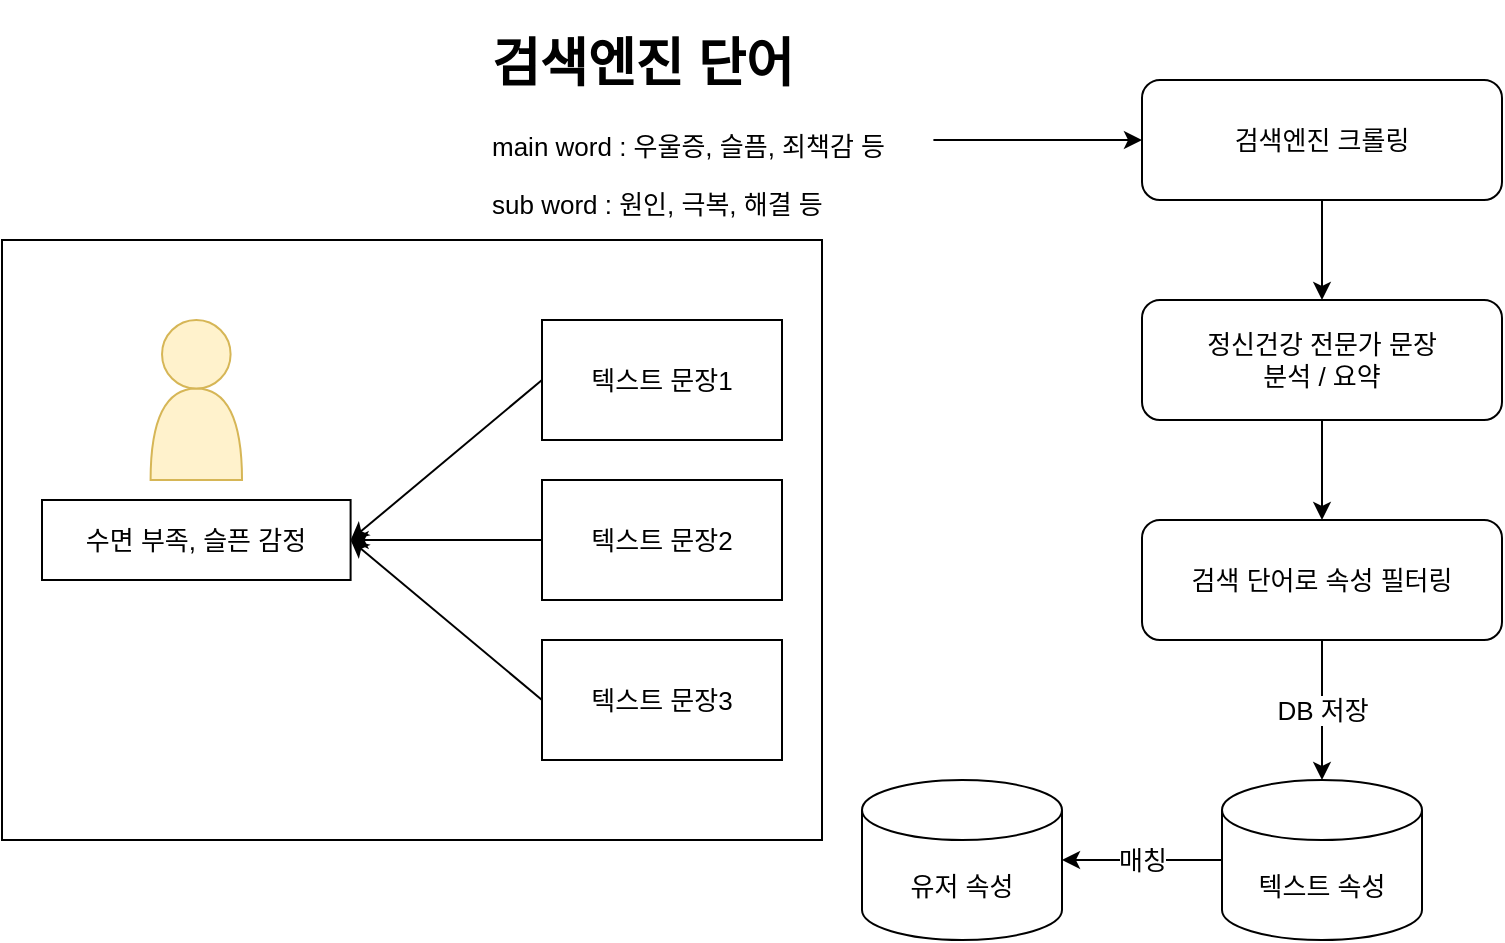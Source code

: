 <mxfile pages="2">
    <diagram id="R70qVj5kF1_F3f0KhVYe" name="Page-6">
        <mxGraphModel dx="1108" dy="834" grid="1" gridSize="10" guides="1" tooltips="1" connect="1" arrows="1" fold="1" page="1" pageScale="1" pageWidth="827" pageHeight="1169" math="0" shadow="0">
            <root>
                <mxCell id="6gl6-LZCwHtOhdrqQ01O-0"/>
                <mxCell id="6gl6-LZCwHtOhdrqQ01O-1" parent="6gl6-LZCwHtOhdrqQ01O-0"/>
                <mxCell id="3RIO-5P5sYzCu61GFIjn-25" value="" style="rounded=0;whiteSpace=wrap;html=1;fontSize=13;" vertex="1" parent="6gl6-LZCwHtOhdrqQ01O-1">
                    <mxGeometry y="190" width="410" height="300" as="geometry"/>
                </mxCell>
                <mxCell id="3RIO-5P5sYzCu61GFIjn-20" style="edgeStyle=none;html=1;exitX=0;exitY=0.5;exitDx=0;exitDy=0;entryX=1;entryY=0.5;entryDx=0;entryDy=0;fontSize=13;" edge="1" parent="6gl6-LZCwHtOhdrqQ01O-1" source="6gl6-LZCwHtOhdrqQ01O-25" target="3RIO-5P5sYzCu61GFIjn-0">
                    <mxGeometry relative="1" as="geometry"/>
                </mxCell>
                <mxCell id="6gl6-LZCwHtOhdrqQ01O-25" value="텍스트 문장1" style="rounded=0;whiteSpace=wrap;html=1;fontSize=13;" parent="6gl6-LZCwHtOhdrqQ01O-1" vertex="1">
                    <mxGeometry x="270" y="230" width="120" height="60" as="geometry"/>
                </mxCell>
                <mxCell id="3RIO-5P5sYzCu61GFIjn-1" value="" style="group" vertex="1" connectable="0" parent="6gl6-LZCwHtOhdrqQ01O-1">
                    <mxGeometry x="20" y="230" width="154.3" height="130" as="geometry"/>
                </mxCell>
                <mxCell id="6gl6-LZCwHtOhdrqQ01O-21" value="" style="group" parent="3RIO-5P5sYzCu61GFIjn-1" vertex="1" connectable="0">
                    <mxGeometry x="54.3" width="45.71" height="80" as="geometry"/>
                </mxCell>
                <mxCell id="6gl6-LZCwHtOhdrqQ01O-22" value="" style="shape=or;whiteSpace=wrap;html=1;fontSize=13;rotation=-90;fillColor=#fff2cc;strokeColor=#d6b656;" parent="6gl6-LZCwHtOhdrqQ01O-21" vertex="1">
                    <mxGeometry y="34.286" width="45.71" height="45.714" as="geometry"/>
                </mxCell>
                <mxCell id="6gl6-LZCwHtOhdrqQ01O-23" value="" style="ellipse;whiteSpace=wrap;html=1;aspect=fixed;fontSize=13;fillColor=#fff2cc;strokeColor=#d6b656;" parent="6gl6-LZCwHtOhdrqQ01O-21" vertex="1">
                    <mxGeometry x="5.714" width="34.282" height="34.282" as="geometry"/>
                </mxCell>
                <mxCell id="3RIO-5P5sYzCu61GFIjn-0" value="수면 부족, 슬픈 감정" style="rounded=0;whiteSpace=wrap;html=1;fontSize=13;" vertex="1" parent="3RIO-5P5sYzCu61GFIjn-1">
                    <mxGeometry y="90" width="154.3" height="40" as="geometry"/>
                </mxCell>
                <mxCell id="3RIO-5P5sYzCu61GFIjn-21" style="edgeStyle=none;html=1;exitX=0;exitY=0.5;exitDx=0;exitDy=0;fontSize=13;entryX=1;entryY=0.5;entryDx=0;entryDy=0;" edge="1" parent="6gl6-LZCwHtOhdrqQ01O-1" source="3RIO-5P5sYzCu61GFIjn-2" target="3RIO-5P5sYzCu61GFIjn-0">
                    <mxGeometry relative="1" as="geometry">
                        <mxPoint x="180" y="400" as="targetPoint"/>
                    </mxGeometry>
                </mxCell>
                <mxCell id="3RIO-5P5sYzCu61GFIjn-2" value="텍스트 문장2" style="rounded=0;whiteSpace=wrap;html=1;fontSize=13;" vertex="1" parent="6gl6-LZCwHtOhdrqQ01O-1">
                    <mxGeometry x="270" y="310" width="120" height="60" as="geometry"/>
                </mxCell>
                <mxCell id="3RIO-5P5sYzCu61GFIjn-22" style="edgeStyle=none;html=1;exitX=0;exitY=0.5;exitDx=0;exitDy=0;fontSize=13;entryX=1;entryY=0.5;entryDx=0;entryDy=0;" edge="1" parent="6gl6-LZCwHtOhdrqQ01O-1" source="3RIO-5P5sYzCu61GFIjn-3" target="3RIO-5P5sYzCu61GFIjn-0">
                    <mxGeometry relative="1" as="geometry">
                        <mxPoint x="180" y="400" as="targetPoint"/>
                    </mxGeometry>
                </mxCell>
                <mxCell id="3RIO-5P5sYzCu61GFIjn-3" value="텍스트 문장3" style="rounded=0;whiteSpace=wrap;html=1;fontSize=13;" vertex="1" parent="6gl6-LZCwHtOhdrqQ01O-1">
                    <mxGeometry x="270" y="390" width="120" height="60" as="geometry"/>
                </mxCell>
                <mxCell id="3RIO-5P5sYzCu61GFIjn-4" value="유저 속성" style="shape=cylinder3;whiteSpace=wrap;html=1;boundedLbl=1;backgroundOutline=1;size=15;fontSize=13;" vertex="1" parent="6gl6-LZCwHtOhdrqQ01O-1">
                    <mxGeometry x="430" y="460" width="100" height="80" as="geometry"/>
                </mxCell>
                <mxCell id="3RIO-5P5sYzCu61GFIjn-17" value="매칭" style="edgeStyle=none;html=1;exitX=0;exitY=0.5;exitDx=0;exitDy=0;exitPerimeter=0;entryX=1;entryY=0.5;entryDx=0;entryDy=0;entryPerimeter=0;fontSize=13;" edge="1" parent="6gl6-LZCwHtOhdrqQ01O-1" source="3RIO-5P5sYzCu61GFIjn-5" target="3RIO-5P5sYzCu61GFIjn-4">
                    <mxGeometry relative="1" as="geometry"/>
                </mxCell>
                <mxCell id="3RIO-5P5sYzCu61GFIjn-5" value="텍스트 속성" style="shape=cylinder3;whiteSpace=wrap;html=1;boundedLbl=1;backgroundOutline=1;size=15;fontSize=13;" vertex="1" parent="6gl6-LZCwHtOhdrqQ01O-1">
                    <mxGeometry x="610" y="460" width="100" height="80" as="geometry"/>
                </mxCell>
                <mxCell id="3RIO-5P5sYzCu61GFIjn-11" style="edgeStyle=none;html=1;exitX=0.5;exitY=1;exitDx=0;exitDy=0;entryX=0.5;entryY=0;entryDx=0;entryDy=0;fontSize=13;" edge="1" parent="6gl6-LZCwHtOhdrqQ01O-1" source="3RIO-5P5sYzCu61GFIjn-9" target="3RIO-5P5sYzCu61GFIjn-10">
                    <mxGeometry relative="1" as="geometry"/>
                </mxCell>
                <mxCell id="3RIO-5P5sYzCu61GFIjn-9" value="검색엔진 크롤링" style="rounded=1;whiteSpace=wrap;html=1;fontSize=13;" vertex="1" parent="6gl6-LZCwHtOhdrqQ01O-1">
                    <mxGeometry x="570" y="110" width="180" height="60" as="geometry"/>
                </mxCell>
                <mxCell id="3RIO-5P5sYzCu61GFIjn-13" style="edgeStyle=none;html=1;exitX=0.5;exitY=1;exitDx=0;exitDy=0;fontSize=13;" edge="1" parent="6gl6-LZCwHtOhdrqQ01O-1" source="3RIO-5P5sYzCu61GFIjn-10" target="3RIO-5P5sYzCu61GFIjn-12">
                    <mxGeometry relative="1" as="geometry"/>
                </mxCell>
                <mxCell id="3RIO-5P5sYzCu61GFIjn-10" value="정신건강 전문가 문장 &lt;br&gt;분석 / 요약" style="rounded=1;whiteSpace=wrap;html=1;fontSize=13;" vertex="1" parent="6gl6-LZCwHtOhdrqQ01O-1">
                    <mxGeometry x="570" y="220" width="180" height="60" as="geometry"/>
                </mxCell>
                <mxCell id="3RIO-5P5sYzCu61GFIjn-16" value="DB 저장" style="edgeStyle=none;html=1;exitX=0.5;exitY=1;exitDx=0;exitDy=0;entryX=0.5;entryY=0;entryDx=0;entryDy=0;entryPerimeter=0;fontSize=13;" edge="1" parent="6gl6-LZCwHtOhdrqQ01O-1" source="3RIO-5P5sYzCu61GFIjn-12" target="3RIO-5P5sYzCu61GFIjn-5">
                    <mxGeometry relative="1" as="geometry"/>
                </mxCell>
                <mxCell id="3RIO-5P5sYzCu61GFIjn-12" value="검색 단어로 속성 필터링" style="rounded=1;whiteSpace=wrap;html=1;fontSize=13;" vertex="1" parent="6gl6-LZCwHtOhdrqQ01O-1">
                    <mxGeometry x="570" y="330" width="180" height="60" as="geometry"/>
                </mxCell>
                <mxCell id="3RIO-5P5sYzCu61GFIjn-15" style="edgeStyle=none;html=1;exitX=1;exitY=0.5;exitDx=0;exitDy=0;entryX=0;entryY=0.5;entryDx=0;entryDy=0;fontSize=13;" edge="1" parent="6gl6-LZCwHtOhdrqQ01O-1" source="3RIO-5P5sYzCu61GFIjn-14" target="3RIO-5P5sYzCu61GFIjn-9">
                    <mxGeometry relative="1" as="geometry"/>
                </mxCell>
                <mxCell id="3RIO-5P5sYzCu61GFIjn-14" value="&lt;h1&gt;검색엔진 단어&lt;/h1&gt;&lt;p&gt;main word : 우울증, 슬픔, 죄책감 등&lt;/p&gt;&lt;p&gt;sub word : 원인, 극복, 해결 등&lt;/p&gt;" style="text;html=1;strokeColor=none;fillColor=none;spacing=5;spacingTop=-20;whiteSpace=wrap;overflow=hidden;rounded=0;fontSize=13;" vertex="1" parent="6gl6-LZCwHtOhdrqQ01O-1">
                    <mxGeometry x="240" y="80" width="225.7" height="120" as="geometry"/>
                </mxCell>
            </root>
        </mxGraphModel>
    </diagram>
    <diagram name="Content_filtering" id="VpsfxK16frbwrLXwCisK">
        <mxGraphModel grid="1" gridSize="10" guides="1" tooltips="1" connect="1" arrows="1" page="0" fold="1" pageScale="1" pageWidth="827" pageHeight="1169" math="0" shadow="0">
            <root>
                <mxCell id="5_EIzrIcCDV5mrhpIdCW-0"/>
                <mxCell id="5_EIzrIcCDV5mrhpIdCW-1" parent="5_EIzrIcCDV5mrhpIdCW-0"/>
                <mxCell id="JzXm4uzDDPx2ZCsJHWN_-3" style="edgeStyle=none;html=1;exitX=0.5;exitY=1;exitDx=0;exitDy=0;fontSize=17;entryX=0.5;entryY=0;entryDx=0;entryDy=0;" edge="1" parent="5_EIzrIcCDV5mrhpIdCW-1" source="5_EIzrIcCDV5mrhpIdCW-5" target="JzXm4uzDDPx2ZCsJHWN_-4">
                    <mxGeometry relative="1" as="geometry">
                        <mxPoint x="210" y="440" as="targetPoint"/>
                    </mxGeometry>
                </mxCell>
                <mxCell id="5_EIzrIcCDV5mrhpIdCW-5" value="컨텐츠1" style="rounded=1;whiteSpace=wrap;html=1;strokeColor=#0D0D0D;fontColor=#0D0D0D;fontSize=13;" parent="5_EIzrIcCDV5mrhpIdCW-1" vertex="1">
                    <mxGeometry x="114" y="340" width="152" height="60" as="geometry"/>
                </mxCell>
                <object label="video_factor" dddd="" id="5_EIzrIcCDV5mrhpIdCW-8">
                    <mxCell style="swimlane;fontStyle=0;childLayout=stackLayout;horizontal=1;startSize=30;horizontalStack=0;resizeParent=1;resizeParentMax=0;resizeLast=0;collapsible=1;marginBottom=0;strokeColor=#0D0D0D;fontColor=#0D0D0D;fontSize=15;" parent="5_EIzrIcCDV5mrhpIdCW-1" vertex="1">
                        <mxGeometry x="666" y="266" width="198.33" height="180" as="geometry">
                            <mxRectangle x="344" y="560" width="100" height="30" as="alternateBounds"/>
                        </mxGeometry>
                    </mxCell>
                </object>
                <mxCell id="5_EIzrIcCDV5mrhpIdCW-9" value="vid(String)" style="text;align=left;verticalAlign=middle;spacingLeft=4;spacingRight=4;overflow=hidden;points=[[0,0.5],[1,0.5]];portConstraint=eastwest;rotatable=0;strokeColor=#0D0D0D;fontColor=#0D0D0D;fontSize=15;" parent="5_EIzrIcCDV5mrhpIdCW-8" vertex="1">
                    <mxGeometry y="30" width="198.33" height="30" as="geometry"/>
                </mxCell>
                <mxCell id="5_EIzrIcCDV5mrhpIdCW-10" value="factor1" style="text;align=left;verticalAlign=middle;spacingLeft=4;spacingRight=4;overflow=hidden;points=[[0,0.5],[1,0.5]];portConstraint=eastwest;rotatable=0;strokeColor=#0D0D0D;fontColor=#0D0D0D;fontSize=15;" parent="5_EIzrIcCDV5mrhpIdCW-8" vertex="1">
                    <mxGeometry y="60" width="198.33" height="30" as="geometry"/>
                </mxCell>
                <mxCell id="5_EIzrIcCDV5mrhpIdCW-12" value="factor3" style="text;align=left;verticalAlign=middle;spacingLeft=4;spacingRight=4;overflow=hidden;points=[[0,0.5],[1,0.5]];portConstraint=eastwest;rotatable=0;strokeColor=#0D0D0D;fontColor=#0D0D0D;fontSize=15;" parent="5_EIzrIcCDV5mrhpIdCW-8" vertex="1">
                    <mxGeometry y="90" width="198.33" height="30" as="geometry"/>
                </mxCell>
                <object label="factor2" play_time="" id="5_EIzrIcCDV5mrhpIdCW-11">
                    <mxCell style="text;align=left;verticalAlign=middle;spacingLeft=4;spacingRight=4;overflow=hidden;points=[[0,0.5],[1,0.5]];portConstraint=eastwest;rotatable=0;strokeColor=#0D0D0D;fontColor=#0D0D0D;fontSize=15;" parent="5_EIzrIcCDV5mrhpIdCW-8" vertex="1">
                        <mxGeometry y="120" width="198.33" height="30" as="geometry"/>
                    </mxCell>
                </object>
                <mxCell id="5_EIzrIcCDV5mrhpIdCW-13" value="factor4...." style="text;strokeColor=none;fillColor=none;align=left;verticalAlign=middle;spacingLeft=4;spacingRight=4;overflow=hidden;points=[[0,0.5],[1,0.5]];portConstraint=eastwest;rotatable=0;fontSize=15;fontColor=#0D0D0D;" parent="5_EIzrIcCDV5mrhpIdCW-8" vertex="1">
                    <mxGeometry y="150" width="198.33" height="30" as="geometry"/>
                </mxCell>
                <mxCell id="5_EIzrIcCDV5mrhpIdCW-16" value="" style="shape=curlyBracket;whiteSpace=wrap;html=1;rounded=1;fontSize=13;" parent="5_EIzrIcCDV5mrhpIdCW-1" vertex="1">
                    <mxGeometry x="606" y="300" width="60" height="140" as="geometry"/>
                </mxCell>
                <mxCell id="5_EIzrIcCDV5mrhpIdCW-3" value="사용자" style="ellipse;whiteSpace=wrap;html=1;strokeColor=#0D0D0D;fontColor=#0D0D0D;fontSize=13;" parent="5_EIzrIcCDV5mrhpIdCW-1" vertex="1">
                    <mxGeometry x="300" y="590" width="120" height="80" as="geometry"/>
                </mxCell>
                <mxCell id="JzXm4uzDDPx2ZCsJHWN_-5" style="edgeStyle=none;html=1;exitX=0.5;exitY=1;exitDx=0;exitDy=0;entryX=0.5;entryY=0;entryDx=0;entryDy=0;fontSize=17;" edge="1" parent="5_EIzrIcCDV5mrhpIdCW-1" source="JzXm4uzDDPx2ZCsJHWN_-1" target="JzXm4uzDDPx2ZCsJHWN_-4">
                    <mxGeometry relative="1" as="geometry"/>
                </mxCell>
                <mxCell id="JzXm4uzDDPx2ZCsJHWN_-1" value="컨텐츠2" style="rounded=1;whiteSpace=wrap;html=1;strokeColor=#0D0D0D;fontColor=#0D0D0D;fontSize=13;" vertex="1" parent="5_EIzrIcCDV5mrhpIdCW-1">
                    <mxGeometry x="284" y="340" width="152" height="60" as="geometry"/>
                </mxCell>
                <mxCell id="JzXm4uzDDPx2ZCsJHWN_-6" style="edgeStyle=none;html=1;exitX=0.5;exitY=1;exitDx=0;exitDy=0;entryX=0.5;entryY=0;entryDx=0;entryDy=0;fontSize=17;" edge="1" parent="5_EIzrIcCDV5mrhpIdCW-1" source="JzXm4uzDDPx2ZCsJHWN_-2" target="JzXm4uzDDPx2ZCsJHWN_-4">
                    <mxGeometry relative="1" as="geometry"/>
                </mxCell>
                <mxCell id="JzXm4uzDDPx2ZCsJHWN_-2" value="컨텐츠3" style="rounded=1;whiteSpace=wrap;html=1;strokeColor=#0D0D0D;fontColor=#0D0D0D;fontSize=13;" vertex="1" parent="5_EIzrIcCDV5mrhpIdCW-1">
                    <mxGeometry x="454" y="340" width="152" height="60" as="geometry"/>
                </mxCell>
                <mxCell id="JzXm4uzDDPx2ZCsJHWN_-7" style="edgeStyle=none;html=1;exitX=0.5;exitY=1;exitDx=0;exitDy=0;entryX=0.5;entryY=0;entryDx=0;entryDy=0;fontSize=17;" edge="1" parent="5_EIzrIcCDV5mrhpIdCW-1" source="JzXm4uzDDPx2ZCsJHWN_-4" target="5_EIzrIcCDV5mrhpIdCW-3">
                    <mxGeometry relative="1" as="geometry"/>
                </mxCell>
                <mxCell id="JzXm4uzDDPx2ZCsJHWN_-4" value="&lt;font style=&quot;font-size: 13px&quot;&gt;속성 유사도 계산&lt;/font&gt;" style="rhombus;whiteSpace=wrap;html=1;fontSize=17;" vertex="1" parent="5_EIzrIcCDV5mrhpIdCW-1">
                    <mxGeometry x="280" y="470" width="160" height="60" as="geometry"/>
                </mxCell>
            </root>
        </mxGraphModel>
    </diagram>
    <diagram id="eZ-yV8eqicl51WyZJ-xb" name="Collecting_favor">
        <mxGraphModel dx="1108" dy="834" grid="1" gridSize="10" guides="1" tooltips="1" connect="1" arrows="1" fold="1" page="0" pageScale="1" pageWidth="827" pageHeight="1169" math="0" shadow="0">
            <root>
                <mxCell id="NY6IZLNCS-ueCv-Cynkw-0"/>
                <mxCell id="NY6IZLNCS-ueCv-Cynkw-1" parent="NY6IZLNCS-ueCv-Cynkw-0"/>
                <mxCell id="MJ54dRB_TprAU0uJIj3x-5" value="영상 재생" style="edgeStyle=none;html=1;exitX=0.5;exitY=1;exitDx=0;exitDy=0;strokeColor=#0D0D0D;fontColor=#0D0D0D;" parent="NY6IZLNCS-ueCv-Cynkw-1" source="MJ54dRB_TprAU0uJIj3x-0" target="MJ54dRB_TprAU0uJIj3x-1" edge="1">
                    <mxGeometry relative="1" as="geometry"/>
                </mxCell>
                <mxCell id="MJ54dRB_TprAU0uJIj3x-0" value="사용자" style="ellipse;whiteSpace=wrap;html=1;strokeColor=#0D0D0D;fontColor=#0D0D0D;fontSize=12;" parent="NY6IZLNCS-ueCv-Cynkw-1" vertex="1">
                    <mxGeometry x="354" y="120" width="120" height="80" as="geometry"/>
                </mxCell>
                <mxCell id="MJ54dRB_TprAU0uJIj3x-4" value="재생정보 수집" style="edgeStyle=none;html=1;exitX=0.5;exitY=1;exitDx=0;exitDy=0;strokeColor=#0D0D0D;fontColor=#0D0D0D;" parent="NY6IZLNCS-ueCv-Cynkw-1" source="MJ54dRB_TprAU0uJIj3x-1" target="MJ54dRB_TprAU0uJIj3x-2" edge="1">
                    <mxGeometry relative="1" as="geometry"/>
                </mxCell>
                <mxCell id="MJ54dRB_TprAU0uJIj3x-1" value="추천 영상" style="rounded=1;whiteSpace=wrap;html=1;strokeColor=#0D0D0D;fontColor=#0D0D0D;fontSize=12;" parent="NY6IZLNCS-ueCv-Cynkw-1" vertex="1">
                    <mxGeometry x="338" y="275" width="152" height="60" as="geometry"/>
                </mxCell>
                <mxCell id="MJ54dRB_TprAU0uJIj3x-12" value="재생 종료 뒤 입력 수행" style="edgeStyle=none;html=1;exitX=0.5;exitY=1;exitDx=0;exitDy=0;entryX=0.5;entryY=0;entryDx=0;entryDy=0;strokeColor=#0D0D0D;fontColor=#0D0D0D;" parent="NY6IZLNCS-ueCv-Cynkw-1" source="MJ54dRB_TprAU0uJIj3x-2" target="MJ54dRB_TprAU0uJIj3x-11" edge="1">
                    <mxGeometry relative="1" as="geometry"/>
                </mxCell>
                <mxCell id="MJ54dRB_TprAU0uJIj3x-2" value="선호 / 비선호" style="rhombus;whiteSpace=wrap;html=1;strokeColor=#0D0D0D;fontColor=#0D0D0D;fontSize=12;" parent="NY6IZLNCS-ueCv-Cynkw-1" vertex="1">
                    <mxGeometry x="328" y="420" width="172" height="60" as="geometry"/>
                </mxCell>
                <object label="user_fav_list" dddd="" id="MJ54dRB_TprAU0uJIj3x-6">
                    <mxCell style="swimlane;fontStyle=0;childLayout=stackLayout;horizontal=1;startSize=30;horizontalStack=0;resizeParent=1;resizeParentMax=0;resizeLast=0;collapsible=1;marginBottom=0;strokeColor=#0D0D0D;fontColor=#0D0D0D;fontSize=15;" parent="NY6IZLNCS-ueCv-Cynkw-1" vertex="1">
                        <mxGeometry x="550" y="495" width="198.33" height="180" as="geometry">
                            <mxRectangle x="344" y="560" width="100" height="30" as="alternateBounds"/>
                        </mxGeometry>
                    </mxCell>
                </object>
                <mxCell id="MJ54dRB_TprAU0uJIj3x-7" value="userID(String)" style="text;align=left;verticalAlign=middle;spacingLeft=4;spacingRight=4;overflow=hidden;points=[[0,0.5],[1,0.5]];portConstraint=eastwest;rotatable=0;strokeColor=#0D0D0D;fontColor=#0D0D0D;fontSize=15;" parent="MJ54dRB_TprAU0uJIj3x-6" vertex="1">
                    <mxGeometry y="30" width="198.33" height="30" as="geometry"/>
                </mxCell>
                <mxCell id="MJ54dRB_TprAU0uJIj3x-8" value="vid(String)" style="text;align=left;verticalAlign=middle;spacingLeft=4;spacingRight=4;overflow=hidden;points=[[0,0.5],[1,0.5]];portConstraint=eastwest;rotatable=0;strokeColor=#0D0D0D;fontColor=#0D0D0D;fontSize=15;" parent="MJ54dRB_TprAU0uJIj3x-6" vertex="1">
                    <mxGeometry y="60" width="198.33" height="30" as="geometry"/>
                </mxCell>
                <object label="isFavorite(Boolean)" play_time="" id="MJ54dRB_TprAU0uJIj3x-9">
                    <mxCell style="text;align=left;verticalAlign=middle;spacingLeft=4;spacingRight=4;overflow=hidden;points=[[0,0.5],[1,0.5]];portConstraint=eastwest;rotatable=0;strokeColor=#0D0D0D;fontColor=#0D0D0D;fontSize=15;" parent="MJ54dRB_TprAU0uJIj3x-6" vertex="1">
                        <mxGeometry y="90" width="198.33" height="30" as="geometry"/>
                    </mxCell>
                </object>
                <mxCell id="MJ54dRB_TprAU0uJIj3x-10" value="playTime(Time)" style="text;align=left;verticalAlign=middle;spacingLeft=4;spacingRight=4;overflow=hidden;points=[[0,0.5],[1,0.5]];portConstraint=eastwest;rotatable=0;strokeColor=#0D0D0D;fontColor=#0D0D0D;fontSize=15;" parent="MJ54dRB_TprAU0uJIj3x-6" vertex="1">
                    <mxGeometry y="120" width="198.33" height="30" as="geometry"/>
                </mxCell>
                <mxCell id="MJ54dRB_TprAU0uJIj3x-15" value="date(Datetime)" style="text;strokeColor=none;fillColor=none;align=left;verticalAlign=middle;spacingLeft=4;spacingRight=4;overflow=hidden;points=[[0,0.5],[1,0.5]];portConstraint=eastwest;rotatable=0;fontSize=15;fontColor=#0D0D0D;" parent="MJ54dRB_TprAU0uJIj3x-6" vertex="1">
                    <mxGeometry y="150" width="198.33" height="30" as="geometry"/>
                </mxCell>
                <mxCell id="MJ54dRB_TprAU0uJIj3x-11" value="총 재생시간 등 DB 입력" style="rounded=0;whiteSpace=wrap;html=1;strokeColor=#0D0D0D;fontColor=#0D0D0D;fontSize=12;" parent="NY6IZLNCS-ueCv-Cynkw-1" vertex="1">
                    <mxGeometry x="338" y="555" width="152" height="60" as="geometry"/>
                </mxCell>
                <mxCell id="MJ54dRB_TprAU0uJIj3x-13" value="사용자의 영상 컨텐츠 선호도 수집 단계" style="text;html=1;align=center;verticalAlign=middle;whiteSpace=wrap;rounded=0;fontSize=17;strokeColor=#0D0D0D;fontColor=#0D0D0D;" parent="NY6IZLNCS-ueCv-Cynkw-1" vertex="1">
                    <mxGeometry x="198" y="40" width="432" height="50" as="geometry"/>
                </mxCell>
                <mxCell id="1" value="" style="shape=curlyBracket;whiteSpace=wrap;html=1;rounded=1;fontSize=13;" parent="NY6IZLNCS-ueCv-Cynkw-1" vertex="1">
                    <mxGeometry x="490" y="525" width="60" height="120" as="geometry"/>
                </mxCell>
            </root>
        </mxGraphModel>
    </diagram>
    <diagram id="TB3yjil6u-Dex92gvljO" name="procedures">
        <mxGraphModel dx="1108" dy="834" grid="1" gridSize="10" guides="1" tooltips="1" connect="1" arrows="1" fold="1" page="1" pageScale="1" pageWidth="827" pageHeight="1169" math="0" shadow="0">
            <root>
                <mxCell id="bMos24WxOWrONuijnHY9-0"/>
                <mxCell id="bMos24WxOWrONuijnHY9-1" parent="bMos24WxOWrONuijnHY9-0"/>
                <mxCell id="XULiB660v4HAL5UA_1EY-0" style="edgeStyle=none;html=1;exitX=0.5;exitY=1;exitDx=0;exitDy=0;entryX=0.5;entryY=0;entryDx=0;entryDy=0;" parent="bMos24WxOWrONuijnHY9-1" source="bMos24WxOWrONuijnHY9-2" target="bMos24WxOWrONuijnHY9-3" edge="1">
                    <mxGeometry relative="1" as="geometry"/>
                </mxCell>
                <mxCell id="bMos24WxOWrONuijnHY9-2" value="텍스트 수집부" style="rounded=1;whiteSpace=wrap;html=1;" parent="bMos24WxOWrONuijnHY9-1" vertex="1">
                    <mxGeometry x="480" y="90" width="320" height="40" as="geometry"/>
                </mxCell>
                <mxCell id="XULiB660v4HAL5UA_1EY-1" style="edgeStyle=none;html=1;exitX=0.5;exitY=1;exitDx=0;exitDy=0;entryX=0.5;entryY=0;entryDx=0;entryDy=0;" parent="bMos24WxOWrONuijnHY9-1" source="bMos24WxOWrONuijnHY9-3" target="bMos24WxOWrONuijnHY9-4" edge="1">
                    <mxGeometry relative="1" as="geometry"/>
                </mxCell>
                <mxCell id="bMos24WxOWrONuijnHY9-3" value="BDI Factor 텍스트 검색" style="rounded=1;whiteSpace=wrap;html=1;" parent="bMos24WxOWrONuijnHY9-1" vertex="1">
                    <mxGeometry x="480" y="170" width="320" height="40" as="geometry"/>
                </mxCell>
                <mxCell id="XULiB660v4HAL5UA_1EY-2" style="edgeStyle=none;html=1;exitX=0.5;exitY=1;exitDx=0;exitDy=0;" parent="bMos24WxOWrONuijnHY9-1" source="bMos24WxOWrONuijnHY9-4" target="bMos24WxOWrONuijnHY9-5" edge="1">
                    <mxGeometry relative="1" as="geometry"/>
                </mxCell>
                <mxCell id="bMos24WxOWrONuijnHY9-4" value="&amp;nbsp;수집된 본문 텍스트 요약 및 재처리" style="rounded=1;whiteSpace=wrap;html=1;" parent="bMos24WxOWrONuijnHY9-1" vertex="1">
                    <mxGeometry x="480" y="250" width="320" height="40" as="geometry"/>
                </mxCell>
                <mxCell id="XULiB660v4HAL5UA_1EY-3" style="edgeStyle=none;html=1;exitX=0.5;exitY=1;exitDx=0;exitDy=0;entryX=0.5;entryY=0;entryDx=0;entryDy=0;" parent="bMos24WxOWrONuijnHY9-1" source="bMos24WxOWrONuijnHY9-5" target="bMos24WxOWrONuijnHY9-6" edge="1">
                    <mxGeometry relative="1" as="geometry"/>
                </mxCell>
                <mxCell id="bMos24WxOWrONuijnHY9-5" value="수집된 텍스트의 심도를 구분" style="rounded=1;whiteSpace=wrap;html=1;" parent="bMos24WxOWrONuijnHY9-1" vertex="1">
                    <mxGeometry x="480" y="330" width="320" height="40" as="geometry"/>
                </mxCell>
                <mxCell id="XULiB660v4HAL5UA_1EY-4" style="edgeStyle=none;html=1;exitX=0.5;exitY=1;exitDx=0;exitDy=0;entryX=0.5;entryY=0;entryDx=0;entryDy=0;" parent="bMos24WxOWrONuijnHY9-1" source="bMos24WxOWrONuijnHY9-6" target="ZnjF1jgX74sz8Mu7Wliv-1" edge="1">
                    <mxGeometry relative="1" as="geometry"/>
                </mxCell>
                <mxCell id="bMos24WxOWrONuijnHY9-6" value="구분된 텍스트를 데이터베이스에 저장" style="rounded=1;whiteSpace=wrap;html=1;" parent="bMos24WxOWrONuijnHY9-1" vertex="1">
                    <mxGeometry x="480" y="410" width="320" height="40" as="geometry"/>
                </mxCell>
                <mxCell id="XULiB660v4HAL5UA_1EY-5" style="edgeStyle=none;html=1;exitX=0.5;exitY=1;exitDx=0;exitDy=0;entryX=0.5;entryY=0;entryDx=0;entryDy=0;" parent="bMos24WxOWrONuijnHY9-1" source="ZnjF1jgX74sz8Mu7Wliv-1" target="ZnjF1jgX74sz8Mu7Wliv-3" edge="1">
                    <mxGeometry relative="1" as="geometry"/>
                </mxCell>
                <mxCell id="ZnjF1jgX74sz8Mu7Wliv-1" value="저장된 텍스트를 사용자에게 부여될 스키마에 맞게 분류" style="rounded=1;whiteSpace=wrap;html=1;" parent="bMos24WxOWrONuijnHY9-1" vertex="1">
                    <mxGeometry x="480" y="490" width="320" height="40" as="geometry"/>
                </mxCell>
                <mxCell id="ZnjF1jgX74sz8Mu7Wliv-3" value="최종 사용자에게 결과를 노출" style="rounded=1;whiteSpace=wrap;html=1;" parent="bMos24WxOWrONuijnHY9-1" vertex="1">
                    <mxGeometry x="480" y="570" width="320" height="40" as="geometry"/>
                </mxCell>
                <mxCell id="XULiB660v4HAL5UA_1EY-6" style="edgeStyle=none;html=1;exitX=0.5;exitY=1;exitDx=0;exitDy=0;entryX=0.5;entryY=0;entryDx=0;entryDy=0;" parent="bMos24WxOWrONuijnHY9-1" source="XULiB660v4HAL5UA_1EY-7" target="XULiB660v4HAL5UA_1EY-9" edge="1">
                    <mxGeometry relative="1" as="geometry"/>
                </mxCell>
                <mxCell id="XULiB660v4HAL5UA_1EY-7" value="YouTube-Data-API-V3" style="rounded=1;whiteSpace=wrap;html=1;" parent="bMos24WxOWrONuijnHY9-1" vertex="1">
                    <mxGeometry x="860" y="90" width="320" height="40" as="geometry"/>
                </mxCell>
                <mxCell id="XULiB660v4HAL5UA_1EY-8" style="edgeStyle=none;html=1;exitX=0.5;exitY=1;exitDx=0;exitDy=0;entryX=0.5;entryY=0;entryDx=0;entryDy=0;" parent="bMos24WxOWrONuijnHY9-1" source="XULiB660v4HAL5UA_1EY-9" target="XULiB660v4HAL5UA_1EY-11" edge="1">
                    <mxGeometry relative="1" as="geometry"/>
                </mxCell>
                <mxCell id="XULiB660v4HAL5UA_1EY-9" value="BDI Factor 텍스트 검색" style="rounded=1;whiteSpace=wrap;html=1;" parent="bMos24WxOWrONuijnHY9-1" vertex="1">
                    <mxGeometry x="860" y="170" width="320" height="40" as="geometry"/>
                </mxCell>
                <mxCell id="XULiB660v4HAL5UA_1EY-10" style="edgeStyle=none;html=1;exitX=0.5;exitY=1;exitDx=0;exitDy=0;" parent="bMos24WxOWrONuijnHY9-1" source="XULiB660v4HAL5UA_1EY-11" target="XULiB660v4HAL5UA_1EY-13" edge="1">
                    <mxGeometry relative="1" as="geometry"/>
                </mxCell>
                <mxCell id="XULiB660v4HAL5UA_1EY-11" value="검색된 비디오 링크의 meta-data 추출하여 수집" style="rounded=1;whiteSpace=wrap;html=1;" parent="bMos24WxOWrONuijnHY9-1" vertex="1">
                    <mxGeometry x="860" y="250" width="320" height="40" as="geometry"/>
                </mxCell>
                <mxCell id="XULiB660v4HAL5UA_1EY-12" style="edgeStyle=none;html=1;exitX=0.5;exitY=1;exitDx=0;exitDy=0;entryX=0.5;entryY=0;entryDx=0;entryDy=0;" parent="bMos24WxOWrONuijnHY9-1" source="XULiB660v4HAL5UA_1EY-13" target="XULiB660v4HAL5UA_1EY-15" edge="1">
                    <mxGeometry relative="1" as="geometry"/>
                </mxCell>
                <mxCell id="XULiB660v4HAL5UA_1EY-13" value="치료, 명상 관련된 컨텐츠 외 필터링" style="rounded=1;whiteSpace=wrap;html=1;" parent="bMos24WxOWrONuijnHY9-1" vertex="1">
                    <mxGeometry x="860" y="330" width="320" height="40" as="geometry"/>
                </mxCell>
                <mxCell id="XULiB660v4HAL5UA_1EY-14" style="edgeStyle=none;html=1;exitX=0.5;exitY=1;exitDx=0;exitDy=0;entryX=0.5;entryY=0;entryDx=0;entryDy=0;" parent="bMos24WxOWrONuijnHY9-1" source="XULiB660v4HAL5UA_1EY-15" target="XULiB660v4HAL5UA_1EY-17" edge="1">
                    <mxGeometry relative="1" as="geometry"/>
                </mxCell>
                <mxCell id="XULiB660v4HAL5UA_1EY-15" value="BDI / 스키마 분류에 따른 잠재적요소 점수 부여" style="rounded=1;whiteSpace=wrap;html=1;" parent="bMos24WxOWrONuijnHY9-1" vertex="1">
                    <mxGeometry x="860" y="410" width="320" height="40" as="geometry"/>
                </mxCell>
                <mxCell id="XULiB660v4HAL5UA_1EY-16" style="edgeStyle=none;html=1;exitX=0.5;exitY=1;exitDx=0;exitDy=0;entryX=0.5;entryY=0;entryDx=0;entryDy=0;" parent="bMos24WxOWrONuijnHY9-1" source="XULiB660v4HAL5UA_1EY-17" target="XULiB660v4HAL5UA_1EY-18" edge="1">
                    <mxGeometry relative="1" as="geometry"/>
                </mxCell>
                <mxCell id="XULiB660v4HAL5UA_1EY-17" value="영상에 부여된 요소와 사용자의 스키마 매칭" style="rounded=1;whiteSpace=wrap;html=1;" parent="bMos24WxOWrONuijnHY9-1" vertex="1">
                    <mxGeometry x="860" y="490" width="320" height="40" as="geometry"/>
                </mxCell>
                <mxCell id="XULiB660v4HAL5UA_1EY-18" value="최종 사용자에게 결과를 노출" style="rounded=1;whiteSpace=wrap;html=1;" parent="bMos24WxOWrONuijnHY9-1" vertex="1">
                    <mxGeometry x="860" y="570" width="320" height="40" as="geometry"/>
                </mxCell>
                <mxCell id="XULiB660v4HAL5UA_1EY-21" value="" style="endArrow=classic;html=1;" parent="bMos24WxOWrONuijnHY9-1" edge="1">
                    <mxGeometry relative="1" as="geometry">
                        <mxPoint x="630" y="350" as="sourcePoint"/>
                        <mxPoint x="790" y="350" as="targetPoint"/>
                    </mxGeometry>
                </mxCell>
                <mxCell id="XULiB660v4HAL5UA_1EY-22" value="Label" style="edgeLabel;resizable=0;html=1;align=center;verticalAlign=middle;" parent="XULiB660v4HAL5UA_1EY-21" connectable="0" vertex="1">
                    <mxGeometry relative="1" as="geometry"/>
                </mxCell>
                <mxCell id="XULiB660v4HAL5UA_1EY-23" value="Source" style="edgeLabel;resizable=0;html=1;align=left;verticalAlign=bottom;" parent="XULiB660v4HAL5UA_1EY-21" connectable="0" vertex="1">
                    <mxGeometry x="-1" relative="1" as="geometry"/>
                </mxCell>
            </root>
        </mxGraphModel>
    </diagram>
    <diagram id="cieSp7k0KAqqU4Du3nbB" name="storing event">
        <mxGraphModel dx="1197" dy="582" grid="1" gridSize="10" guides="1" tooltips="1" connect="1" arrows="1" fold="1" page="1" pageScale="1" pageWidth="827" pageHeight="1169" math="0" shadow="0">
            <root>
                <mxCell id="vTgRB9y0_BQ2h8RjQxYr-0"/>
                <mxCell id="vTgRB9y0_BQ2h8RjQxYr-1" parent="vTgRB9y0_BQ2h8RjQxYr-0"/>
                <mxCell id="BrVodHkuyUCz4AMZHz7_-10" style="edgeStyle=none;html=1;exitX=1;exitY=0.5;exitDx=0;exitDy=0;entryX=0;entryY=0.5;entryDx=0;entryDy=0;" parent="vTgRB9y0_BQ2h8RjQxYr-1" source="BrVodHkuyUCz4AMZHz7_-3" target="BrVodHkuyUCz4AMZHz7_-6" edge="1">
                    <mxGeometry relative="1" as="geometry"/>
                </mxCell>
                <mxCell id="BrVodHkuyUCz4AMZHz7_-3" value="Ratings" style="rhombus;whiteSpace=wrap;html=1;" parent="vTgRB9y0_BQ2h8RjQxYr-1" vertex="1">
                    <mxGeometry x="355.64" y="275" width="124.36" height="50" as="geometry"/>
                </mxCell>
                <mxCell id="BrVodHkuyUCz4AMZHz7_-9" value="Scoring" style="edgeStyle=none;html=1;exitX=1;exitY=0.5;exitDx=0;exitDy=0;" parent="vTgRB9y0_BQ2h8RjQxYr-1" source="BrVodHkuyUCz4AMZHz7_-5" target="BrVodHkuyUCz4AMZHz7_-3" edge="1">
                    <mxGeometry x="0.038" y="10" relative="1" as="geometry">
                        <mxPoint as="offset"/>
                    </mxGeometry>
                </mxCell>
                <mxCell id="BrVodHkuyUCz4AMZHz7_-5" value="Users" style="ellipse;whiteSpace=wrap;html=1;" parent="vTgRB9y0_BQ2h8RjQxYr-1" vertex="1">
                    <mxGeometry x="150" y="280" width="110.773" height="40" as="geometry"/>
                </mxCell>
                <mxCell id="BrVodHkuyUCz4AMZHz7_-26" style="edgeStyle=none;html=1;exitX=0.5;exitY=0;exitDx=0;exitDy=0;entryX=0.5;entryY=0;entryDx=0;entryDy=0;rounded=0;" parent="vTgRB9y0_BQ2h8RjQxYr-1" source="BrVodHkuyUCz4AMZHz7_-6" target="BrVodHkuyUCz4AMZHz7_-5" edge="1">
                    <mxGeometry relative="1" as="geometry">
                        <Array as="points">
                            <mxPoint x="642" y="200"/>
                            <mxPoint x="205" y="200"/>
                        </Array>
                    </mxGeometry>
                </mxCell>
                <mxCell id="BrVodHkuyUCz4AMZHz7_-28" value="Ranking" style="edgeLabel;html=1;align=center;verticalAlign=middle;resizable=0;points=[];" parent="BrVodHkuyUCz4AMZHz7_-26" vertex="1" connectable="0">
                    <mxGeometry x="0.035" relative="1" as="geometry">
                        <mxPoint x="7" y="-10" as="offset"/>
                    </mxGeometry>
                </mxCell>
                <mxCell id="BrVodHkuyUCz4AMZHz7_-6" value="Videos" style="rounded=0;whiteSpace=wrap;html=1;" parent="vTgRB9y0_BQ2h8RjQxYr-1" vertex="1">
                    <mxGeometry x="590.001" y="280" width="103.85" height="40" as="geometry"/>
                </mxCell>
                <mxCell id="BrVodHkuyUCz4AMZHz7_-11" value="User table with video rating scores" style="swimlane;fontStyle=0;childLayout=stackLayout;horizontal=1;startSize=30;horizontalStack=0;resizeParent=1;resizeParentMax=0;resizeLast=0;collapsible=1;marginBottom=0;" parent="vTgRB9y0_BQ2h8RjQxYr-1" vertex="1">
                    <mxGeometry x="199.23" y="440" width="437.18" height="180" as="geometry"/>
                </mxCell>
                <mxCell id="BrVodHkuyUCz4AMZHz7_-12" value="Users                Video1                Video2                Video3                Video4" style="text;strokeColor=none;fillColor=none;align=left;verticalAlign=middle;spacingLeft=4;spacingRight=4;overflow=hidden;points=[[0,0.5],[1,0.5]];portConstraint=eastwest;rotatable=0;" parent="BrVodHkuyUCz4AMZHz7_-11" vertex="1">
                    <mxGeometry y="30" width="437.18" height="30" as="geometry"/>
                </mxCell>
                <mxCell id="BrVodHkuyUCz4AMZHz7_-13" value="User1                    2                                                    4                          0" style="text;strokeColor=none;fillColor=none;align=left;verticalAlign=middle;spacingLeft=4;spacingRight=4;overflow=hidden;points=[[0,0.5],[1,0.5]];portConstraint=eastwest;rotatable=0;" parent="BrVodHkuyUCz4AMZHz7_-11" vertex="1">
                    <mxGeometry y="60" width="437.18" height="30" as="geometry"/>
                </mxCell>
                <object label="User2                  1.5                       2                                                      4" dd="22" id="BrVodHkuyUCz4AMZHz7_-14">
                    <mxCell style="text;strokeColor=none;fillColor=none;align=left;verticalAlign=middle;spacingLeft=4;spacingRight=4;overflow=hidden;points=[[0,0.5],[1,0.5]];portConstraint=eastwest;rotatable=0;" parent="BrVodHkuyUCz4AMZHz7_-11" vertex="1">
                        <mxGeometry y="90" width="437.18" height="30" as="geometry"/>
                    </mxCell>
                </object>
                <object label="User3                    3                     2.5                                                      1" dd="22" id="BrVodHkuyUCz4AMZHz7_-15">
                    <mxCell style="text;strokeColor=none;fillColor=none;align=left;verticalAlign=middle;spacingLeft=4;spacingRight=4;overflow=hidden;points=[[0,0.5],[1,0.5]];portConstraint=eastwest;rotatable=0;" parent="BrVodHkuyUCz4AMZHz7_-11" vertex="1">
                        <mxGeometry y="120" width="437.18" height="30" as="geometry"/>
                    </mxCell>
                </object>
                <object label="User4                    0                        4                          2                          5" dd="22" id="BrVodHkuyUCz4AMZHz7_-16">
                    <mxCell style="text;strokeColor=none;fillColor=none;align=left;verticalAlign=middle;spacingLeft=4;spacingRight=4;overflow=hidden;points=[[0,0.5],[1,0.5]];portConstraint=eastwest;rotatable=0;" parent="BrVodHkuyUCz4AMZHz7_-11" vertex="1">
                        <mxGeometry y="150" width="437.18" height="30" as="geometry"/>
                    </mxCell>
                </object>
                <mxCell id="BrVodHkuyUCz4AMZHz7_-18" value="" style="endArrow=none;html=1;exitX=0;exitY=1.044;exitDx=0;exitDy=0;exitPerimeter=0;entryX=1.003;entryY=1.044;entryDx=0;entryDy=0;entryPerimeter=0;" parent="BrVodHkuyUCz4AMZHz7_-11" source="BrVodHkuyUCz4AMZHz7_-12" target="BrVodHkuyUCz4AMZHz7_-12" edge="1">
                    <mxGeometry width="50" height="50" relative="1" as="geometry">
                        <mxPoint x="260.77" y="60" as="sourcePoint"/>
                        <mxPoint x="310.77" y="10" as="targetPoint"/>
                    </mxGeometry>
                </mxCell>
                <mxCell id="BrVodHkuyUCz4AMZHz7_-17" value="" style="shape=flexArrow;endArrow=classic;html=1;entryX=0.5;entryY=0;entryDx=0;entryDy=0;exitX=0.5;exitY=1;exitDx=0;exitDy=0;" parent="vTgRB9y0_BQ2h8RjQxYr-1" source="BrVodHkuyUCz4AMZHz7_-3" target="BrVodHkuyUCz4AMZHz7_-11" edge="1">
                    <mxGeometry width="50" height="50" relative="1" as="geometry">
                        <mxPoint x="387.97" y="390" as="sourcePoint"/>
                        <mxPoint x="437.97" y="340" as="targetPoint"/>
                    </mxGeometry>
                </mxCell>
                <mxCell id="BrVodHkuyUCz4AMZHz7_-29" value="Storing" style="edgeLabel;html=1;align=center;verticalAlign=middle;resizable=0;points=[];" parent="BrVodHkuyUCz4AMZHz7_-17" vertex="1" connectable="0">
                    <mxGeometry x="-0.197" y="-7" relative="1" as="geometry">
                        <mxPoint x="-21" as="offset"/>
                    </mxGeometry>
                </mxCell>
                <mxCell id="BrVodHkuyUCz4AMZHz7_-19" value="" style="endArrow=none;html=1;entryX=0.13;entryY=-0.002;entryDx=0;entryDy=0;entryPerimeter=0;" parent="vTgRB9y0_BQ2h8RjQxYr-1" target="BrVodHkuyUCz4AMZHz7_-12" edge="1">
                    <mxGeometry width="50" height="50" relative="1" as="geometry">
                        <mxPoint x="256" y="620" as="sourcePoint"/>
                        <mxPoint x="510" y="450" as="targetPoint"/>
                    </mxGeometry>
                </mxCell>
            </root>
        </mxGraphModel>
    </diagram>
    <diagram id="blyl7Wpzs94vMlhsOoYF" name="recommendation-plan">
        <mxGraphModel dx="1108" dy="834" grid="1" gridSize="10" guides="1" tooltips="1" connect="1" arrows="1" fold="1" page="1" pageScale="1" pageWidth="827" pageHeight="1169" math="0" shadow="0">
            <root>
                <mxCell id="WjQbx4GsT-di7SJeu1aI-0"/>
                <mxCell id="WjQbx4GsT-di7SJeu1aI-1" parent="WjQbx4GsT-di7SJeu1aI-0"/>
                <mxCell id="TOc60zCAE1sE-oHS_IKN-0" value="User" style="ellipse;whiteSpace=wrap;html=1;" parent="WjQbx4GsT-di7SJeu1aI-1" vertex="1">
                    <mxGeometry x="344.61" y="380" width="110.773" height="40" as="geometry"/>
                </mxCell>
                <mxCell id="edUXZDzwjAEuRsUJy5wX-0" value="Web contents" style="rounded=1;whiteSpace=wrap;html=1;" parent="WjQbx4GsT-di7SJeu1aI-1" vertex="1">
                    <mxGeometry x="145" y="370" width="100" height="50" as="geometry"/>
                </mxCell>
                <mxCell id="edUXZDzwjAEuRsUJy5wX-23" value="recommendation list" style="edgeStyle=none;rounded=0;html=1;exitX=0.5;exitY=1;exitDx=0;exitDy=0;exitPerimeter=0;entryX=0.5;entryY=0;entryDx=0;entryDy=0;" parent="WjQbx4GsT-di7SJeu1aI-1" source="edUXZDzwjAEuRsUJy5wX-1" target="TOc60zCAE1sE-oHS_IKN-0" edge="1">
                    <mxGeometry relative="1" as="geometry"/>
                </mxCell>
                <mxCell id="edUXZDzwjAEuRsUJy5wX-1" value="DB" style="shape=cylinder3;whiteSpace=wrap;html=1;boundedLbl=1;backgroundOutline=1;size=15;" parent="WjQbx4GsT-di7SJeu1aI-1" vertex="1">
                    <mxGeometry x="370" y="210" width="60" height="80" as="geometry"/>
                </mxCell>
                <mxCell id="edUXZDzwjAEuRsUJy5wX-8" value="Search by keywords" style="edgeStyle=none;rounded=0;html=1;exitX=0.5;exitY=1;exitDx=0;exitDy=0;entryX=0.55;entryY=-0.166;entryDx=0;entryDy=0;entryPerimeter=0;" parent="WjQbx4GsT-di7SJeu1aI-1" source="edUXZDzwjAEuRsUJy5wX-2" target="edUXZDzwjAEuRsUJy5wX-0" edge="1">
                    <mxGeometry relative="1" as="geometry">
                        <mxPoint x="200" y="310" as="targetPoint"/>
                    </mxGeometry>
                </mxCell>
                <mxCell id="edUXZDzwjAEuRsUJy5wX-2" value="&amp;nbsp;BDI Factor key-word" style="rhombus;whiteSpace=wrap;html=1;" parent="WjQbx4GsT-di7SJeu1aI-1" vertex="1">
                    <mxGeometry x="120" y="220" width="160" height="70" as="geometry"/>
                </mxCell>
                <mxCell id="edUXZDzwjAEuRsUJy5wX-9" value="Result Data" style="edgeStyle=none;rounded=0;html=1;exitX=0;exitY=0.5;exitDx=0;exitDy=0;entryX=0;entryY=0.5;entryDx=0;entryDy=0;" parent="WjQbx4GsT-di7SJeu1aI-1" source="edUXZDzwjAEuRsUJy5wX-0" target="edUXZDzwjAEuRsUJy5wX-6" edge="1">
                    <mxGeometry x="0.026" relative="1" as="geometry">
                        <Array as="points">
                            <mxPoint x="60" y="395"/>
                            <mxPoint x="60" y="125"/>
                        </Array>
                        <mxPoint as="offset"/>
                    </mxGeometry>
                </mxCell>
                <mxCell id="edUXZDzwjAEuRsUJy5wX-5" value="Web contents" style="rounded=1;whiteSpace=wrap;html=1;" parent="WjQbx4GsT-di7SJeu1aI-1" vertex="1">
                    <mxGeometry x="155" y="380" width="100" height="50" as="geometry"/>
                </mxCell>
                <mxCell id="edUXZDzwjAEuRsUJy5wX-7" value="Start engine" style="edgeStyle=none;rounded=0;html=1;exitX=0.5;exitY=1;exitDx=0;exitDy=0;entryX=0.5;entryY=0;entryDx=0;entryDy=0;" parent="WjQbx4GsT-di7SJeu1aI-1" source="edUXZDzwjAEuRsUJy5wX-6" target="edUXZDzwjAEuRsUJy5wX-2" edge="1">
                    <mxGeometry relative="1" as="geometry"/>
                </mxCell>
                <mxCell id="edUXZDzwjAEuRsUJy5wX-10" style="edgeStyle=none;rounded=0;html=1;exitX=1;exitY=0.5;exitDx=0;exitDy=0;entryX=0;entryY=0.5;entryDx=0;entryDy=0;entryPerimeter=0;" parent="WjQbx4GsT-di7SJeu1aI-1" source="edUXZDzwjAEuRsUJy5wX-6" target="edUXZDzwjAEuRsUJy5wX-1" edge="1">
                    <mxGeometry relative="1" as="geometry">
                        <mxPoint x="330" y="260" as="targetPoint"/>
                        <Array as="points">
                            <mxPoint x="330" y="125"/>
                            <mxPoint x="330" y="250"/>
                        </Array>
                    </mxGeometry>
                </mxCell>
                <mxCell id="edUXZDzwjAEuRsUJy5wX-6" value="Web Crawling engine" style="rounded=0;whiteSpace=wrap;html=1;" parent="WjQbx4GsT-di7SJeu1aI-1" vertex="1">
                    <mxGeometry x="135" y="100" width="130" height="50" as="geometry"/>
                </mxCell>
                <mxCell id="edUXZDzwjAEuRsUJy5wX-13" value="Search by video caption or title" style="edgeStyle=none;rounded=0;html=1;entryX=0.5;entryY=1;entryDx=0;entryDy=0;exitX=0.5;exitY=0;exitDx=0;exitDy=0;" parent="WjQbx4GsT-di7SJeu1aI-1" source="edUXZDzwjAEuRsUJy5wX-11" edge="1">
                    <mxGeometry relative="1" as="geometry">
                        <mxPoint x="660" y="330" as="sourcePoint"/>
                        <mxPoint x="585" y="290" as="targetPoint"/>
                    </mxGeometry>
                </mxCell>
                <mxCell id="edUXZDzwjAEuRsUJy5wX-17" style="edgeStyle=none;rounded=0;html=1;exitX=0;exitY=0.5;exitDx=0;exitDy=0;entryX=1;entryY=0.5;entryDx=0;entryDy=0;entryPerimeter=0;" parent="WjQbx4GsT-di7SJeu1aI-1" source="edUXZDzwjAEuRsUJy5wX-18" target="edUXZDzwjAEuRsUJy5wX-1" edge="1">
                    <mxGeometry relative="1" as="geometry">
                        <Array as="points">
                            <mxPoint x="470" y="125"/>
                            <mxPoint x="470" y="250"/>
                        </Array>
                    </mxGeometry>
                </mxCell>
                <mxCell id="edUXZDzwjAEuRsUJy5wX-11" value="Youtube Data API" style="rounded=0;whiteSpace=wrap;html=1;" parent="WjQbx4GsT-di7SJeu1aI-1" vertex="1">
                    <mxGeometry x="520" y="370" width="130" height="50" as="geometry"/>
                </mxCell>
                <mxCell id="edUXZDzwjAEuRsUJy5wX-16" value="Distribution via" style="edgeStyle=none;rounded=0;html=1;entryX=0.5;entryY=1;entryDx=0;entryDy=0;exitX=0.5;exitY=0;exitDx=0;exitDy=0;" parent="WjQbx4GsT-di7SJeu1aI-1" edge="1">
                    <mxGeometry relative="1" as="geometry">
                        <mxPoint x="585.5" y="230" as="sourcePoint"/>
                        <mxPoint x="584.5" y="161" as="targetPoint"/>
                    </mxGeometry>
                </mxCell>
                <mxCell id="edUXZDzwjAEuRsUJy5wX-18" value="User Characteristics" style="rhombus;whiteSpace=wrap;html=1;" parent="WjQbx4GsT-di7SJeu1aI-1" vertex="1">
                    <mxGeometry x="505" y="90" width="160" height="70" as="geometry"/>
                </mxCell>
                <mxCell id="edUXZDzwjAEuRsUJy5wX-19" value="Web contents" style="rounded=1;whiteSpace=wrap;html=1;" parent="WjQbx4GsT-di7SJeu1aI-1" vertex="1">
                    <mxGeometry x="530" y="230" width="100" height="50" as="geometry"/>
                </mxCell>
                <mxCell id="edUXZDzwjAEuRsUJy5wX-20" value="Video Contents" style="rounded=1;whiteSpace=wrap;html=1;" parent="WjQbx4GsT-di7SJeu1aI-1" vertex="1">
                    <mxGeometry x="540" y="240" width="100" height="50" as="geometry"/>
                </mxCell>
            </root>
        </mxGraphModel>
    </diagram>
    <diagram id="C5RBs43oDa-KdzZeNtuy" name="Screen-plan">
        <mxGraphModel dx="1108" dy="834" grid="1" gridSize="10" guides="1" tooltips="1" connect="1" arrows="1" fold="1" page="1" pageScale="1" pageWidth="827" pageHeight="1169" math="0" shadow="0">
            <root>
                <mxCell id="WIyWlLk6GJQsqaUBKTNV-0"/>
                <mxCell id="WIyWlLk6GJQsqaUBKTNV-1" parent="WIyWlLk6GJQsqaUBKTNV-0"/>
                <mxCell id="ikdFAsfcFVWFwC0WGZBx-0" value="Sign in / Sign up screen" style="rounded=1;whiteSpace=wrap;html=1;" parent="WIyWlLk6GJQsqaUBKTNV-1" vertex="1">
                    <mxGeometry x="330" y="530" width="140" height="50" as="geometry"/>
                </mxCell>
                <mxCell id="w4TpWb6YlQLsbqjr2bWw-0" value="User" style="ellipse;whiteSpace=wrap;html=1;" parent="WIyWlLk6GJQsqaUBKTNV-1" vertex="1">
                    <mxGeometry x="336" y="310" width="128" height="50" as="geometry"/>
                </mxCell>
                <mxCell id="w4TpWb6YlQLsbqjr2bWw-1" value="No" style="endArrow=classic;html=1;rounded=0;exitX=0.5;exitY=1;exitDx=0;exitDy=0;entryX=0.5;entryY=0;entryDx=0;entryDy=0;fontStyle=1" parent="WIyWlLk6GJQsqaUBKTNV-1" source="w4TpWb6YlQLsbqjr2bWw-0" target="ikdFAsfcFVWFwC0WGZBx-0" edge="1">
                    <mxGeometry x="0.647" y="16" width="50" height="50" relative="1" as="geometry">
                        <mxPoint x="386" y="690" as="sourcePoint"/>
                        <mxPoint x="436" y="620" as="targetPoint"/>
                        <mxPoint as="offset"/>
                    </mxGeometry>
                </mxCell>
                <mxCell id="xrravzEh207jEcqy3YKW-0" value="&lt;h1&gt;Screen plan for Metanion buddy application&lt;/h1&gt;" style="text;html=1;strokeColor=none;fillColor=none;spacing=5;spacingTop=-20;whiteSpace=wrap;overflow=hidden;rounded=0;align=center;" parent="WIyWlLk6GJQsqaUBKTNV-1" vertex="1">
                    <mxGeometry x="85.5" y="80" width="629" height="40" as="geometry"/>
                </mxCell>
                <mxCell id="1" value="" style="edgeStyle=none;html=1;" parent="WIyWlLk6GJQsqaUBKTNV-1" source="0" target="ikdFAsfcFVWFwC0WGZBx-0" edge="1">
                    <mxGeometry relative="1" as="geometry"/>
                </mxCell>
                <mxCell id="0" value="isMember &amp;amp; Logged in" style="rhombus;whiteSpace=wrap;html=1;" parent="WIyWlLk6GJQsqaUBKTNV-1" vertex="1">
                    <mxGeometry x="315" y="410" width="170" height="60" as="geometry"/>
                </mxCell>
                <mxCell id="2" value="Yes" style="edgeStyle=none;html=1;exitX=1;exitY=0.5;exitDx=0;exitDy=0;rounded=0;entryX=1;entryY=0.5;entryDx=0;entryDy=0;" parent="WIyWlLk6GJQsqaUBKTNV-1" source="0" target="k3Dmw-f4pm4tH4ptOr1X-2" edge="1">
                    <mxGeometry x="-0.044" y="20" relative="1" as="geometry">
                        <mxPoint x="405" y="480" as="sourcePoint"/>
                        <mxPoint x="641" y="670" as="targetPoint"/>
                        <Array as="points">
                            <mxPoint x="641" y="440"/>
                            <mxPoint x="641" y="670"/>
                        </Array>
                        <mxPoint as="offset"/>
                    </mxGeometry>
                </mxCell>
                <mxCell id="k3Dmw-f4pm4tH4ptOr1X-2" value="Message Screen" style="rounded=1;whiteSpace=wrap;html=1;" parent="WIyWlLk6GJQsqaUBKTNV-1" vertex="1">
                    <mxGeometry x="330" y="644.5" width="140" height="50" as="geometry"/>
                </mxCell>
                <mxCell id="k3Dmw-f4pm4tH4ptOr1X-4" value="" style="edgeStyle=none;html=1;exitX=0.5;exitY=1;exitDx=0;exitDy=0;entryX=0.5;entryY=0;entryDx=0;entryDy=0;" parent="WIyWlLk6GJQsqaUBKTNV-1" source="ikdFAsfcFVWFwC0WGZBx-0" target="k3Dmw-f4pm4tH4ptOr1X-2" edge="1">
                    <mxGeometry relative="1" as="geometry">
                        <mxPoint x="406" y="584.5" as="sourcePoint"/>
                        <mxPoint x="476" y="610" as="targetPoint"/>
                    </mxGeometry>
                </mxCell>
                <mxCell id="k3Dmw-f4pm4tH4ptOr1X-10" value="Advisor" style="rounded=0;whiteSpace=wrap;html=1;" parent="WIyWlLk6GJQsqaUBKTNV-1" vertex="1">
                    <mxGeometry x="140" y="579.5" width="120" height="50" as="geometry"/>
                </mxCell>
                <mxCell id="k3Dmw-f4pm4tH4ptOr1X-11" value="Message Input" style="rounded=0;whiteSpace=wrap;html=1;" parent="WIyWlLk6GJQsqaUBKTNV-1" vertex="1">
                    <mxGeometry x="140" y="644" width="120" height="50" as="geometry"/>
                </mxCell>
                <mxCell id="k3Dmw-f4pm4tH4ptOr1X-12" value="Voice Input" style="rounded=0;whiteSpace=wrap;html=1;" parent="WIyWlLk6GJQsqaUBKTNV-1" vertex="1">
                    <mxGeometry x="140" y="709.5" width="120" height="50" as="geometry"/>
                </mxCell>
                <mxCell id="k3Dmw-f4pm4tH4ptOr1X-13" value="UserStatus Screen" style="rounded=1;whiteSpace=wrap;html=1;" parent="WIyWlLk6GJQsqaUBKTNV-1" vertex="1">
                    <mxGeometry x="330" y="760" width="140" height="50" as="geometry"/>
                </mxCell>
                <mxCell id="k3Dmw-f4pm4tH4ptOr1X-14" value="" style="edgeStyle=none;html=1;exitX=0.5;exitY=1;exitDx=0;exitDy=0;" parent="WIyWlLk6GJQsqaUBKTNV-1" source="k3Dmw-f4pm4tH4ptOr1X-2" target="k3Dmw-f4pm4tH4ptOr1X-13" edge="1">
                    <mxGeometry relative="1" as="geometry">
                        <mxPoint x="410" y="590" as="sourcePoint"/>
                        <mxPoint x="410" y="654.5" as="targetPoint"/>
                    </mxGeometry>
                </mxCell>
                <mxCell id="k3Dmw-f4pm4tH4ptOr1X-15" value="Settings Screen" style="rounded=1;whiteSpace=wrap;html=1;" parent="WIyWlLk6GJQsqaUBKTNV-1" vertex="1">
                    <mxGeometry x="218" y="854" width="140" height="50" as="geometry"/>
                </mxCell>
                <mxCell id="k3Dmw-f4pm4tH4ptOr1X-16" value="" style="edgeStyle=none;html=1;exitX=0;exitY=0.5;exitDx=0;exitDy=0;entryX=1;entryY=0.5;entryDx=0;entryDy=0;startArrow=classic;startFill=0;" parent="WIyWlLk6GJQsqaUBKTNV-1" source="k3Dmw-f4pm4tH4ptOr1X-17" target="k3Dmw-f4pm4tH4ptOr1X-15" edge="1">
                    <mxGeometry relative="1" as="geometry">
                        <mxPoint x="405" y="678.5" as="sourcePoint"/>
                        <mxPoint x="405" y="744" as="targetPoint"/>
                    </mxGeometry>
                </mxCell>
                <mxCell id="k3Dmw-f4pm4tH4ptOr1X-17" value="UserMyPage Screen" style="rounded=1;whiteSpace=wrap;html=1;" parent="WIyWlLk6GJQsqaUBKTNV-1" vertex="1">
                    <mxGeometry x="441" y="854" width="140" height="50" as="geometry"/>
                </mxCell>
                <mxCell id="k3Dmw-f4pm4tH4ptOr1X-18" value="" style="edgeStyle=none;html=1;endArrow=none;endFill=0;exitX=0.5;exitY=1;exitDx=0;exitDy=0;" parent="WIyWlLk6GJQsqaUBKTNV-1" source="k3Dmw-f4pm4tH4ptOr1X-13" edge="1">
                    <mxGeometry relative="1" as="geometry">
                        <mxPoint x="420" y="830" as="sourcePoint"/>
                        <mxPoint x="400" y="880" as="targetPoint"/>
                    </mxGeometry>
                </mxCell>
                <mxCell id="k3Dmw-f4pm4tH4ptOr1X-19" value="" style="group" parent="WIyWlLk6GJQsqaUBKTNV-1" vertex="1" connectable="0">
                    <mxGeometry x="123.5" y="180" width="553" height="40" as="geometry"/>
                </mxCell>
                <mxCell id="ikdFAsfcFVWFwC0WGZBx-1" value="Component" style="rounded=0;whiteSpace=wrap;html=1;" parent="k3Dmw-f4pm4tH4ptOr1X-19" vertex="1">
                    <mxGeometry x="294.241" width="103.85" height="40" as="geometry"/>
                </mxCell>
                <mxCell id="k3Dmw-f4pm4tH4ptOr1X-5" value="Screen" style="rounded=1;whiteSpace=wrap;html=1;" parent="k3Dmw-f4pm4tH4ptOr1X-19" vertex="1">
                    <mxGeometry x="147.121" width="103.85" height="40" as="geometry"/>
                </mxCell>
                <mxCell id="k3Dmw-f4pm4tH4ptOr1X-7" value="Condition" style="rhombus;whiteSpace=wrap;html=1;" parent="k3Dmw-f4pm4tH4ptOr1X-19" vertex="1">
                    <mxGeometry x="441.362" width="111.638" height="40" as="geometry"/>
                </mxCell>
                <mxCell id="k3Dmw-f4pm4tH4ptOr1X-9" value="User" style="ellipse;whiteSpace=wrap;html=1;" parent="k3Dmw-f4pm4tH4ptOr1X-19" vertex="1">
                    <mxGeometry width="110.773" height="40" as="geometry"/>
                </mxCell>
            </root>
        </mxGraphModel>
    </diagram>
</mxfile>